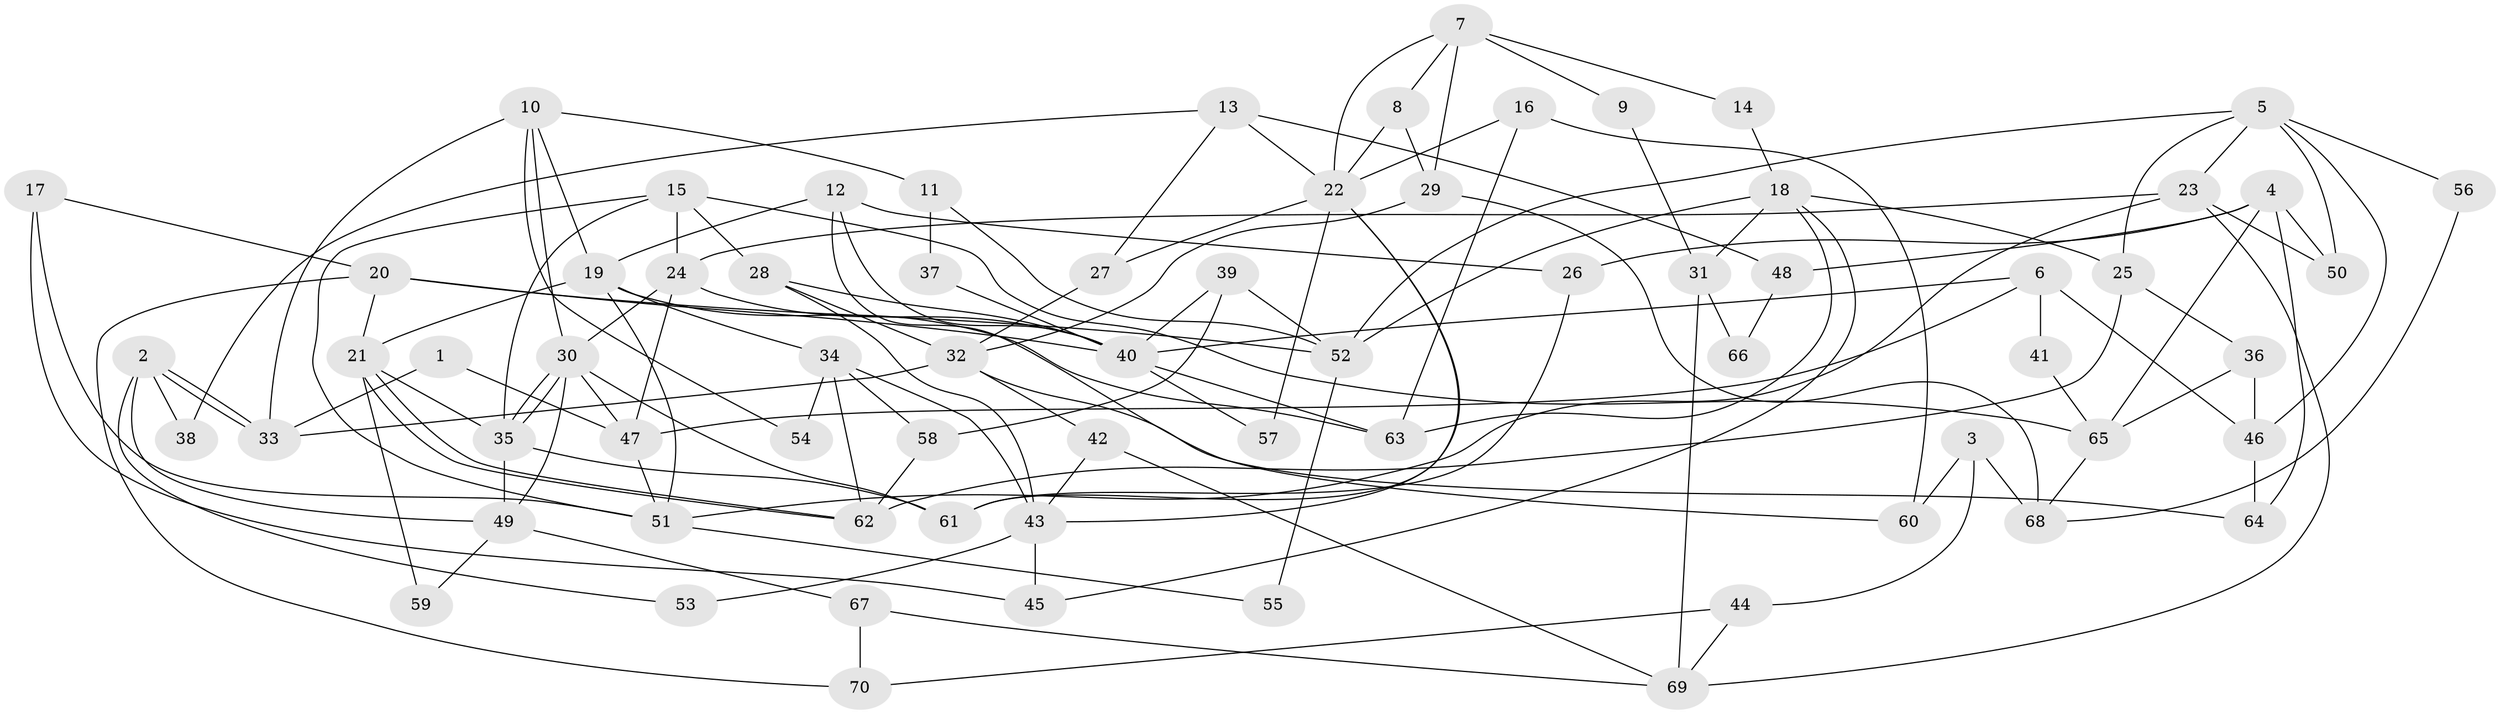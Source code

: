 // coarse degree distribution, {2: 0.3142857142857143, 5: 0.14285714285714285, 3: 0.2, 4: 0.14285714285714285, 11: 0.05714285714285714, 6: 0.08571428571428572, 8: 0.02857142857142857, 10: 0.02857142857142857}
// Generated by graph-tools (version 1.1) at 2025/53/03/04/25 21:53:31]
// undirected, 70 vertices, 140 edges
graph export_dot {
graph [start="1"]
  node [color=gray90,style=filled];
  1;
  2;
  3;
  4;
  5;
  6;
  7;
  8;
  9;
  10;
  11;
  12;
  13;
  14;
  15;
  16;
  17;
  18;
  19;
  20;
  21;
  22;
  23;
  24;
  25;
  26;
  27;
  28;
  29;
  30;
  31;
  32;
  33;
  34;
  35;
  36;
  37;
  38;
  39;
  40;
  41;
  42;
  43;
  44;
  45;
  46;
  47;
  48;
  49;
  50;
  51;
  52;
  53;
  54;
  55;
  56;
  57;
  58;
  59;
  60;
  61;
  62;
  63;
  64;
  65;
  66;
  67;
  68;
  69;
  70;
  1 -- 33;
  1 -- 47;
  2 -- 33;
  2 -- 33;
  2 -- 49;
  2 -- 38;
  2 -- 53;
  3 -- 60;
  3 -- 68;
  3 -- 44;
  4 -- 50;
  4 -- 26;
  4 -- 48;
  4 -- 64;
  4 -- 65;
  5 -- 52;
  5 -- 25;
  5 -- 23;
  5 -- 46;
  5 -- 50;
  5 -- 56;
  6 -- 46;
  6 -- 40;
  6 -- 41;
  6 -- 47;
  7 -- 22;
  7 -- 29;
  7 -- 8;
  7 -- 9;
  7 -- 14;
  8 -- 22;
  8 -- 29;
  9 -- 31;
  10 -- 19;
  10 -- 30;
  10 -- 11;
  10 -- 33;
  10 -- 54;
  11 -- 52;
  11 -- 37;
  12 -- 40;
  12 -- 19;
  12 -- 26;
  12 -- 60;
  13 -- 27;
  13 -- 22;
  13 -- 38;
  13 -- 48;
  14 -- 18;
  15 -- 35;
  15 -- 24;
  15 -- 28;
  15 -- 51;
  15 -- 65;
  16 -- 22;
  16 -- 63;
  16 -- 60;
  17 -- 20;
  17 -- 51;
  17 -- 45;
  18 -- 45;
  18 -- 63;
  18 -- 25;
  18 -- 31;
  18 -- 52;
  19 -- 34;
  19 -- 51;
  19 -- 21;
  19 -- 63;
  20 -- 40;
  20 -- 21;
  20 -- 52;
  20 -- 70;
  21 -- 62;
  21 -- 62;
  21 -- 35;
  21 -- 59;
  22 -- 43;
  22 -- 61;
  22 -- 27;
  22 -- 57;
  23 -- 51;
  23 -- 24;
  23 -- 50;
  23 -- 69;
  24 -- 30;
  24 -- 40;
  24 -- 47;
  25 -- 62;
  25 -- 36;
  26 -- 61;
  27 -- 32;
  28 -- 32;
  28 -- 40;
  28 -- 43;
  29 -- 32;
  29 -- 68;
  30 -- 35;
  30 -- 35;
  30 -- 47;
  30 -- 49;
  30 -- 61;
  31 -- 69;
  31 -- 66;
  32 -- 33;
  32 -- 64;
  32 -- 42;
  34 -- 43;
  34 -- 58;
  34 -- 54;
  34 -- 62;
  35 -- 49;
  35 -- 61;
  36 -- 65;
  36 -- 46;
  37 -- 40;
  39 -- 40;
  39 -- 52;
  39 -- 58;
  40 -- 57;
  40 -- 63;
  41 -- 65;
  42 -- 69;
  42 -- 43;
  43 -- 45;
  43 -- 53;
  44 -- 69;
  44 -- 70;
  46 -- 64;
  47 -- 51;
  48 -- 66;
  49 -- 59;
  49 -- 67;
  51 -- 55;
  52 -- 55;
  56 -- 68;
  58 -- 62;
  65 -- 68;
  67 -- 70;
  67 -- 69;
}
